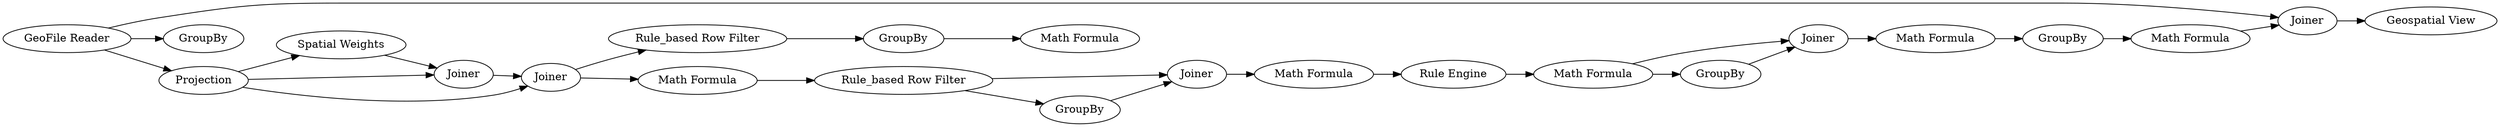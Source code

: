 digraph {
	20 -> 21
	7 -> 8
	4 -> 5
	8 -> 9
	13 -> 14
	21 -> 22
	22 -> 23
	12 -> 13
	1 -> 22
	18 -> 19
	14 -> 15
	17 -> 18
	1 -> 2
	11 -> 12
	16 -> 18
	10 -> 11
	15 -> 16
	3 -> 5
	6 -> 10
	11 -> 13
	6 -> 7
	3 -> 6
	3 -> 4
	19 -> 20
	5 -> 6
	16 -> 17
	1 -> 3
	7 [label="Rule_based Row Filter"]
	9 [label="Math Formula"]
	18 [label=Joiner]
	21 [label="Math Formula"]
	8 [label=GroupBy]
	17 [label=GroupBy]
	3 [label=Projection]
	19 [label="Math Formula"]
	6 [label=Joiner]
	15 [label="Rule Engine"]
	12 [label=GroupBy]
	10 [label="Math Formula"]
	16 [label="Math Formula"]
	1 [label="GeoFile Reader"]
	22 [label=Joiner]
	11 [label="Rule_based Row Filter"]
	4 [label="Spatial Weights"]
	23 [label="Geospatial View"]
	14 [label="Math Formula"]
	5 [label=Joiner]
	13 [label=Joiner]
	20 [label=GroupBy]
	2 [label=GroupBy]
	rankdir=LR
}
